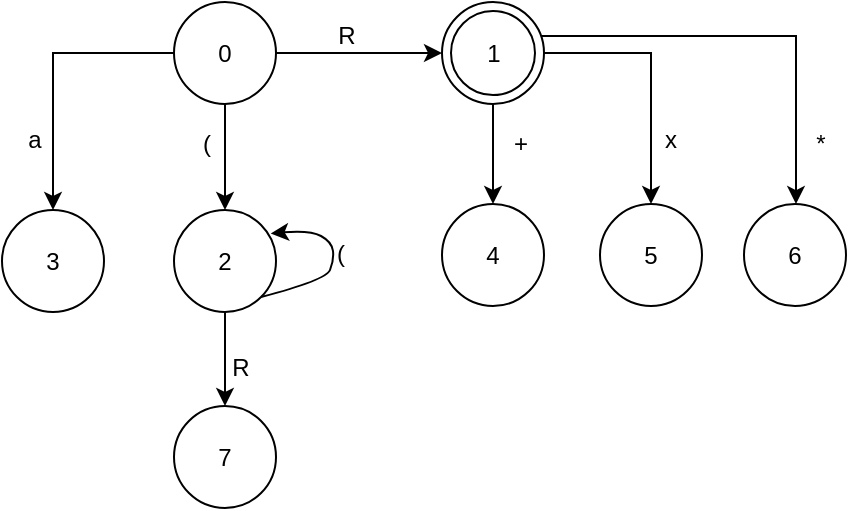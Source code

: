 <mxfile version="21.1.6" type="github">
  <diagram name="第 1 页" id="uB7P6T-O3PmjdQm_OVVY">
    <mxGraphModel dx="811" dy="346" grid="0" gridSize="10" guides="1" tooltips="1" connect="1" arrows="1" fold="1" page="1" pageScale="1" pageWidth="827" pageHeight="1169" math="0" shadow="0">
      <root>
        <mxCell id="0" />
        <mxCell id="1" parent="0" />
        <mxCell id="8bzO6L4Pk_FPj2AIlJsW-3" style="edgeStyle=orthogonalEdgeStyle;rounded=0;orthogonalLoop=1;jettySize=auto;html=1;" edge="1" parent="1" source="8bzO6L4Pk_FPj2AIlJsW-1" target="8bzO6L4Pk_FPj2AIlJsW-2">
          <mxGeometry relative="1" as="geometry" />
        </mxCell>
        <mxCell id="8bzO6L4Pk_FPj2AIlJsW-9" style="edgeStyle=orthogonalEdgeStyle;rounded=0;orthogonalLoop=1;jettySize=auto;html=1;" edge="1" parent="1" source="8bzO6L4Pk_FPj2AIlJsW-1" target="8bzO6L4Pk_FPj2AIlJsW-8">
          <mxGeometry relative="1" as="geometry" />
        </mxCell>
        <mxCell id="8bzO6L4Pk_FPj2AIlJsW-12" style="edgeStyle=orthogonalEdgeStyle;rounded=0;orthogonalLoop=1;jettySize=auto;html=1;" edge="1" parent="1" source="8bzO6L4Pk_FPj2AIlJsW-1" target="8bzO6L4Pk_FPj2AIlJsW-11">
          <mxGeometry relative="1" as="geometry" />
        </mxCell>
        <mxCell id="8bzO6L4Pk_FPj2AIlJsW-1" value="0" style="ellipse;whiteSpace=wrap;html=1;aspect=fixed;" vertex="1" parent="1">
          <mxGeometry x="126" y="101" width="51" height="51" as="geometry" />
        </mxCell>
        <mxCell id="8bzO6L4Pk_FPj2AIlJsW-17" style="edgeStyle=orthogonalEdgeStyle;rounded=0;orthogonalLoop=1;jettySize=auto;html=1;" edge="1" parent="1" source="8bzO6L4Pk_FPj2AIlJsW-2" target="8bzO6L4Pk_FPj2AIlJsW-16">
          <mxGeometry relative="1" as="geometry" />
        </mxCell>
        <mxCell id="8bzO6L4Pk_FPj2AIlJsW-21" style="edgeStyle=orthogonalEdgeStyle;rounded=0;orthogonalLoop=1;jettySize=auto;html=1;" edge="1" parent="1" source="8bzO6L4Pk_FPj2AIlJsW-2" target="8bzO6L4Pk_FPj2AIlJsW-20">
          <mxGeometry relative="1" as="geometry" />
        </mxCell>
        <mxCell id="8bzO6L4Pk_FPj2AIlJsW-25" style="edgeStyle=orthogonalEdgeStyle;rounded=0;orthogonalLoop=1;jettySize=auto;html=1;" edge="1" parent="1" source="8bzO6L4Pk_FPj2AIlJsW-2" target="8bzO6L4Pk_FPj2AIlJsW-24">
          <mxGeometry relative="1" as="geometry">
            <Array as="points">
              <mxPoint x="437" y="118" />
            </Array>
          </mxGeometry>
        </mxCell>
        <mxCell id="8bzO6L4Pk_FPj2AIlJsW-2" value="1" style="ellipse;whiteSpace=wrap;html=1;aspect=fixed;" vertex="1" parent="1">
          <mxGeometry x="260" y="101" width="51" height="51" as="geometry" />
        </mxCell>
        <mxCell id="8bzO6L4Pk_FPj2AIlJsW-5" value="R" style="text;html=1;align=center;verticalAlign=middle;resizable=0;points=[];autosize=1;strokeColor=none;fillColor=none;" vertex="1" parent="1">
          <mxGeometry x="198" y="105" width="27" height="26" as="geometry" />
        </mxCell>
        <mxCell id="8bzO6L4Pk_FPj2AIlJsW-6" value="1" style="ellipse;whiteSpace=wrap;html=1;aspect=fixed;" vertex="1" parent="1">
          <mxGeometry x="264.5" y="105.5" width="42" height="42" as="geometry" />
        </mxCell>
        <mxCell id="8bzO6L4Pk_FPj2AIlJsW-28" style="edgeStyle=orthogonalEdgeStyle;rounded=0;orthogonalLoop=1;jettySize=auto;html=1;" edge="1" parent="1" source="8bzO6L4Pk_FPj2AIlJsW-8" target="8bzO6L4Pk_FPj2AIlJsW-27">
          <mxGeometry relative="1" as="geometry" />
        </mxCell>
        <mxCell id="8bzO6L4Pk_FPj2AIlJsW-8" value="2" style="ellipse;whiteSpace=wrap;html=1;aspect=fixed;" vertex="1" parent="1">
          <mxGeometry x="126" y="205" width="51" height="51" as="geometry" />
        </mxCell>
        <mxCell id="8bzO6L4Pk_FPj2AIlJsW-10" value="(" style="text;html=1;align=center;verticalAlign=middle;resizable=0;points=[];autosize=1;strokeColor=none;fillColor=none;" vertex="1" parent="1">
          <mxGeometry x="131" y="159" width="22" height="26" as="geometry" />
        </mxCell>
        <mxCell id="8bzO6L4Pk_FPj2AIlJsW-11" value="3" style="ellipse;whiteSpace=wrap;html=1;aspect=fixed;" vertex="1" parent="1">
          <mxGeometry x="40" y="205" width="51" height="51" as="geometry" />
        </mxCell>
        <mxCell id="8bzO6L4Pk_FPj2AIlJsW-13" value="a" style="text;html=1;align=center;verticalAlign=middle;resizable=0;points=[];autosize=1;strokeColor=none;fillColor=none;" vertex="1" parent="1">
          <mxGeometry x="43" y="157" width="25" height="26" as="geometry" />
        </mxCell>
        <mxCell id="8bzO6L4Pk_FPj2AIlJsW-16" value="4" style="ellipse;whiteSpace=wrap;html=1;aspect=fixed;" vertex="1" parent="1">
          <mxGeometry x="260" y="202" width="51" height="51" as="geometry" />
        </mxCell>
        <mxCell id="8bzO6L4Pk_FPj2AIlJsW-20" value="5" style="ellipse;whiteSpace=wrap;html=1;aspect=fixed;" vertex="1" parent="1">
          <mxGeometry x="339" y="202" width="51" height="51" as="geometry" />
        </mxCell>
        <mxCell id="8bzO6L4Pk_FPj2AIlJsW-22" value="+" style="text;html=1;align=center;verticalAlign=middle;resizable=0;points=[];autosize=1;strokeColor=none;fillColor=none;" vertex="1" parent="1">
          <mxGeometry x="286" y="159" width="25" height="26" as="geometry" />
        </mxCell>
        <mxCell id="8bzO6L4Pk_FPj2AIlJsW-23" value="x" style="text;html=1;align=center;verticalAlign=middle;resizable=0;points=[];autosize=1;strokeColor=none;fillColor=none;" vertex="1" parent="1">
          <mxGeometry x="362" y="157" width="24" height="26" as="geometry" />
        </mxCell>
        <mxCell id="8bzO6L4Pk_FPj2AIlJsW-24" value="6" style="ellipse;whiteSpace=wrap;html=1;aspect=fixed;" vertex="1" parent="1">
          <mxGeometry x="411" y="202" width="51" height="51" as="geometry" />
        </mxCell>
        <mxCell id="8bzO6L4Pk_FPj2AIlJsW-26" value="*" style="text;html=1;align=center;verticalAlign=middle;resizable=0;points=[];autosize=1;strokeColor=none;fillColor=none;" vertex="1" parent="1">
          <mxGeometry x="437" y="159" width="23" height="26" as="geometry" />
        </mxCell>
        <mxCell id="8bzO6L4Pk_FPj2AIlJsW-27" value="7" style="ellipse;whiteSpace=wrap;html=1;aspect=fixed;" vertex="1" parent="1">
          <mxGeometry x="126" y="303" width="51" height="51" as="geometry" />
        </mxCell>
        <mxCell id="8bzO6L4Pk_FPj2AIlJsW-29" value="R" style="text;html=1;align=center;verticalAlign=middle;resizable=0;points=[];autosize=1;strokeColor=none;fillColor=none;" vertex="1" parent="1">
          <mxGeometry x="145" y="271" width="27" height="26" as="geometry" />
        </mxCell>
        <mxCell id="8bzO6L4Pk_FPj2AIlJsW-32" value="" style="curved=1;endArrow=classic;html=1;rounded=0;exitX=1;exitY=1;exitDx=0;exitDy=0;entryX=0.948;entryY=0.23;entryDx=0;entryDy=0;entryPerimeter=0;" edge="1" parent="1" source="8bzO6L4Pk_FPj2AIlJsW-8" target="8bzO6L4Pk_FPj2AIlJsW-8">
          <mxGeometry width="50" height="50" relative="1" as="geometry">
            <mxPoint x="232" y="302" as="sourcePoint" />
            <mxPoint x="282" y="252" as="targetPoint" />
            <Array as="points">
              <mxPoint x="202" y="240" />
              <mxPoint x="206" y="230" />
              <mxPoint x="205" y="221" />
              <mxPoint x="194" y="215" />
            </Array>
          </mxGeometry>
        </mxCell>
        <mxCell id="8bzO6L4Pk_FPj2AIlJsW-33" value="(" style="text;html=1;align=center;verticalAlign=middle;resizable=0;points=[];autosize=1;strokeColor=none;fillColor=none;" vertex="1" parent="1">
          <mxGeometry x="198" y="214" width="22" height="26" as="geometry" />
        </mxCell>
      </root>
    </mxGraphModel>
  </diagram>
</mxfile>
